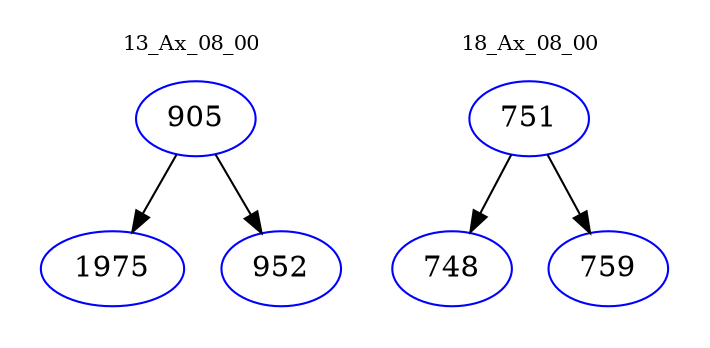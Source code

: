 digraph{
subgraph cluster_0 {
color = white
label = "13_Ax_08_00";
fontsize=10;
T0_905 [label="905", color="blue"]
T0_905 -> T0_1975 [color="black"]
T0_1975 [label="1975", color="blue"]
T0_905 -> T0_952 [color="black"]
T0_952 [label="952", color="blue"]
}
subgraph cluster_1 {
color = white
label = "18_Ax_08_00";
fontsize=10;
T1_751 [label="751", color="blue"]
T1_751 -> T1_748 [color="black"]
T1_748 [label="748", color="blue"]
T1_751 -> T1_759 [color="black"]
T1_759 [label="759", color="blue"]
}
}
